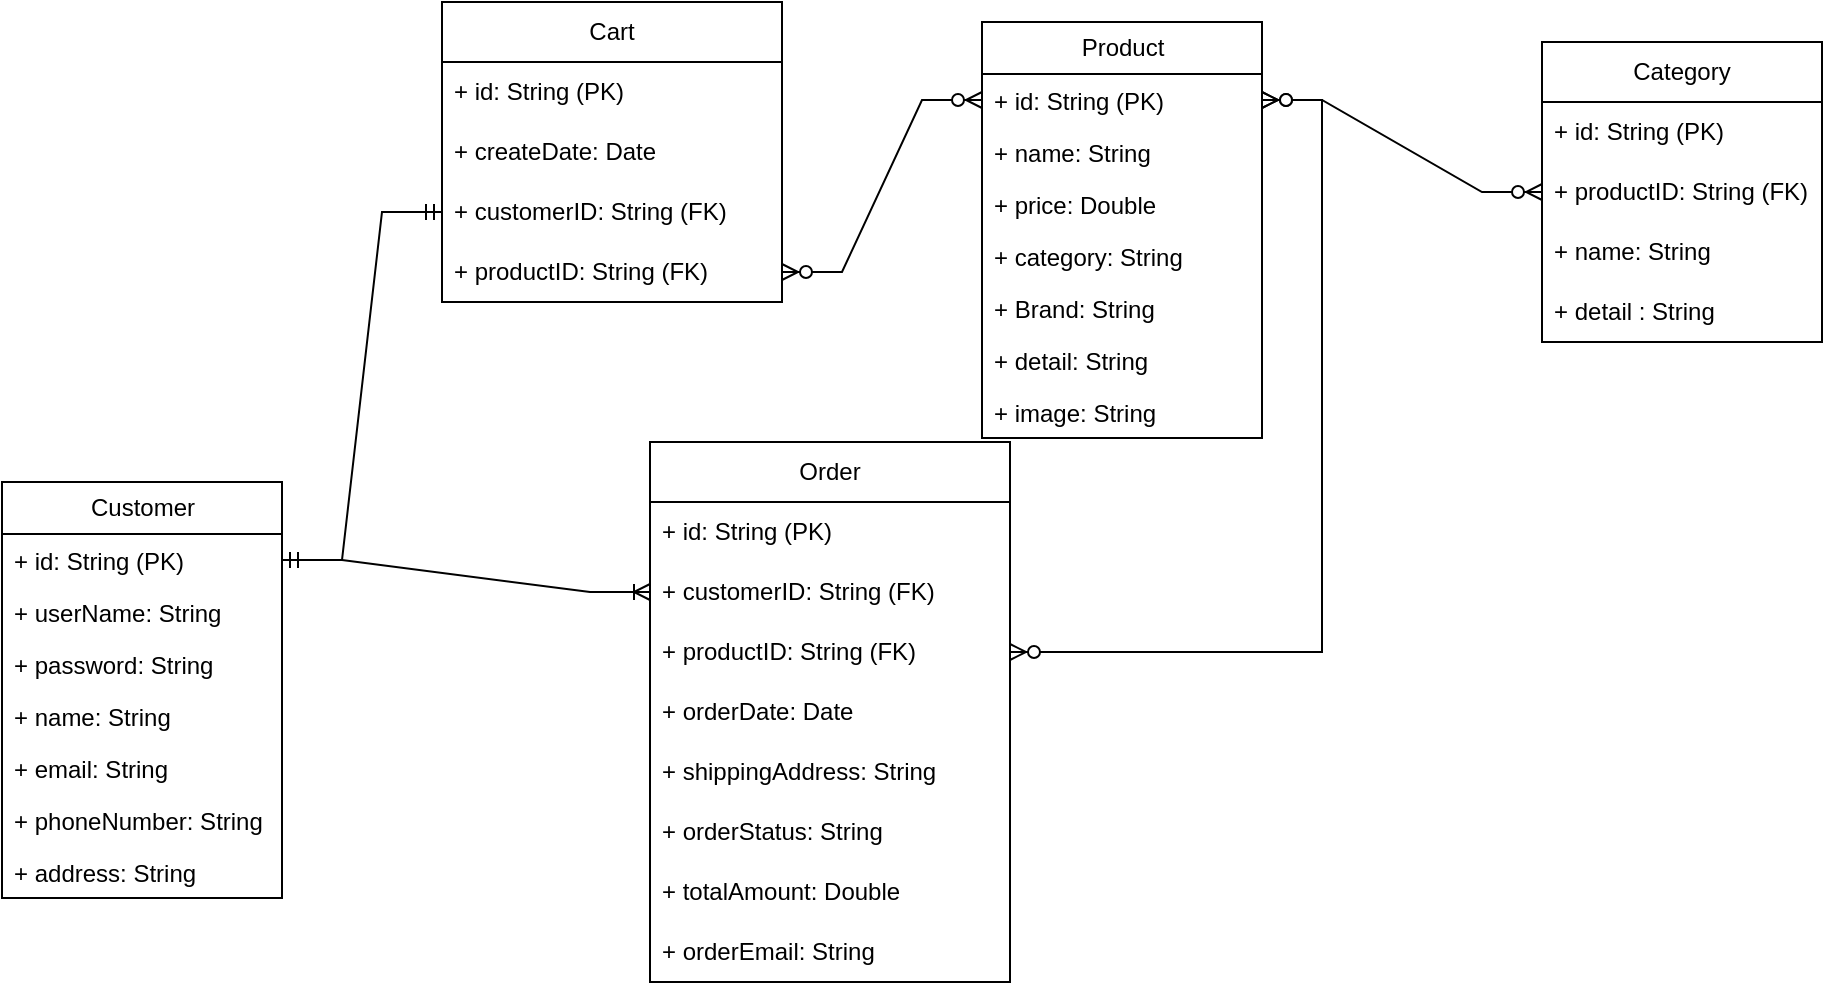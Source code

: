 <mxfile version="24.7.17">
  <diagram name="Trang-1" id="njZZl3vZzI7HbuU0ltzv">
    <mxGraphModel dx="1050" dy="522" grid="1" gridSize="10" guides="1" tooltips="1" connect="1" arrows="1" fold="1" page="1" pageScale="1" pageWidth="827" pageHeight="1169" math="0" shadow="0">
      <root>
        <mxCell id="0" />
        <mxCell id="1" parent="0" />
        <mxCell id="H-eM93KV3evUfod9Bjwc-1" value="Customer" style="swimlane;fontStyle=0;childLayout=stackLayout;horizontal=1;startSize=26;fillColor=none;horizontalStack=0;resizeParent=1;resizeParentMax=0;resizeLast=0;collapsible=1;marginBottom=0;html=1;" parent="1" vertex="1">
          <mxGeometry y="320" width="140" height="208" as="geometry" />
        </mxCell>
        <mxCell id="H-eM93KV3evUfod9Bjwc-2" value="+ id: String (PK)" style="text;strokeColor=none;fillColor=none;align=left;verticalAlign=top;spacingLeft=4;spacingRight=4;overflow=hidden;rotatable=0;points=[[0,0.5],[1,0.5]];portConstraint=eastwest;whiteSpace=wrap;html=1;" parent="H-eM93KV3evUfod9Bjwc-1" vertex="1">
          <mxGeometry y="26" width="140" height="26" as="geometry" />
        </mxCell>
        <mxCell id="H-eM93KV3evUfod9Bjwc-3" value="+ userName: String" style="text;strokeColor=none;fillColor=none;align=left;verticalAlign=top;spacingLeft=4;spacingRight=4;overflow=hidden;rotatable=0;points=[[0,0.5],[1,0.5]];portConstraint=eastwest;whiteSpace=wrap;html=1;" parent="H-eM93KV3evUfod9Bjwc-1" vertex="1">
          <mxGeometry y="52" width="140" height="26" as="geometry" />
        </mxCell>
        <mxCell id="H-eM93KV3evUfod9Bjwc-4" value="+ password: String" style="text;strokeColor=none;fillColor=none;align=left;verticalAlign=top;spacingLeft=4;spacingRight=4;overflow=hidden;rotatable=0;points=[[0,0.5],[1,0.5]];portConstraint=eastwest;whiteSpace=wrap;html=1;" parent="H-eM93KV3evUfod9Bjwc-1" vertex="1">
          <mxGeometry y="78" width="140" height="26" as="geometry" />
        </mxCell>
        <mxCell id="H-eM93KV3evUfod9Bjwc-5" value="+ name:&amp;nbsp;&lt;span style=&quot;color: rgba(0, 0, 0, 0); font-family: monospace; font-size: 0px; text-wrap: nowrap;&quot;&gt;%3CmxGraphModel%3E%3Croot%3E%3CmxCell%20id%3D%220%22%2F%3E%3CmxCell%20id%3D%221%22%20parent%3D%220%22%2F%3E%3CmxCell%20id%3D%222%22%20value%3D%22%2B%20password%3A%20String%22%20style%3D%22text%3BstrokeColor%3Dnone%3BfillColor%3Dnone%3Balign%3Dleft%3BverticalAlign%3Dtop%3BspacingLeft%3D4%3BspacingRight%3D4%3Boverflow%3Dhidden%3Brotatable%3D0%3Bpoints%3D%5B%5B0%2C0.5%5D%2C%5B1%2C0.5%5D%5D%3BportConstraint%3Deastwest%3BwhiteSpace%3Dwrap%3Bhtml%3D1%3B%22%20vertex%3D%221%22%20parent%3D%221%22%3E%3CmxGeometry%20x%3D%22340%22%20y%3D%22298%22%20width%3D%22140%22%20height%3D%2226%22%20as%3D%22geometry%22%2F%3E%3C%2FmxCell%3E%3C%2Froot%3E%3C%2FmxGraphModel%3E&lt;/span&gt;String" style="text;strokeColor=none;fillColor=none;align=left;verticalAlign=top;spacingLeft=4;spacingRight=4;overflow=hidden;rotatable=0;points=[[0,0.5],[1,0.5]];portConstraint=eastwest;whiteSpace=wrap;html=1;" parent="H-eM93KV3evUfod9Bjwc-1" vertex="1">
          <mxGeometry y="104" width="140" height="26" as="geometry" />
        </mxCell>
        <mxCell id="H-eM93KV3evUfod9Bjwc-6" value="+ email: String" style="text;strokeColor=none;fillColor=none;align=left;verticalAlign=top;spacingLeft=4;spacingRight=4;overflow=hidden;rotatable=0;points=[[0,0.5],[1,0.5]];portConstraint=eastwest;whiteSpace=wrap;html=1;" parent="H-eM93KV3evUfod9Bjwc-1" vertex="1">
          <mxGeometry y="130" width="140" height="26" as="geometry" />
        </mxCell>
        <mxCell id="H-eM93KV3evUfod9Bjwc-7" value="+ phoneNumber: String" style="text;strokeColor=none;fillColor=none;align=left;verticalAlign=top;spacingLeft=4;spacingRight=4;overflow=hidden;rotatable=0;points=[[0,0.5],[1,0.5]];portConstraint=eastwest;whiteSpace=wrap;html=1;" parent="H-eM93KV3evUfod9Bjwc-1" vertex="1">
          <mxGeometry y="156" width="140" height="26" as="geometry" />
        </mxCell>
        <mxCell id="H-eM93KV3evUfod9Bjwc-8" value="+ address: String&lt;span style=&quot;color: rgba(0, 0, 0, 0); font-family: monospace; font-size: 0px; text-wrap: nowrap;&quot;&gt;%3CmxGraphModel%3E%3Croot%3E%3CmxCell%20id%3D%220%22%2F%3E%3CmxCell%20id%3D%221%22%20parent%3D%220%22%2F%3E%3CmxCell%20id%3D%222%22%20value%3D%22%2B%20email%3A%20String%22%20style%3D%22text%3BstrokeColor%3Dnone%3BfillColor%3Dnone%3Balign%3Dleft%3BverticalAlign%3Dtop%3BspacingLeft%3D4%3BspacingRight%3D4%3Boverflow%3Dhidden%3Brotatable%3D0%3Bpoints%3D%5B%5B0%2C0.5%5D%2C%5B1%2C0.5%5D%5D%3BportConstraint%3Deastwest%3BwhiteSpace%3Dwrap%3Bhtml%3D1%3B%22%20vertex%3D%221%22%20parent%3D%221%22%3E%3CmxGeometry%20x%3D%22340%22%20y%3D%22350%22%20width%3D%22140%22%20height%3D%2226%22%20as%3D%22geometry%22%2F%3E%3C%2FmxCell%3E%3C%2Froot%3E%3C%2FmxGraphModel%3E&lt;/span&gt;" style="text;strokeColor=none;fillColor=none;align=left;verticalAlign=top;spacingLeft=4;spacingRight=4;overflow=hidden;rotatable=0;points=[[0,0.5],[1,0.5]];portConstraint=eastwest;whiteSpace=wrap;html=1;" parent="H-eM93KV3evUfod9Bjwc-1" vertex="1">
          <mxGeometry y="182" width="140" height="26" as="geometry" />
        </mxCell>
        <mxCell id="H-eM93KV3evUfod9Bjwc-10" value="Product" style="swimlane;fontStyle=0;childLayout=stackLayout;horizontal=1;startSize=26;fillColor=none;horizontalStack=0;resizeParent=1;resizeParentMax=0;resizeLast=0;collapsible=1;marginBottom=0;html=1;" parent="1" vertex="1">
          <mxGeometry x="490" y="90" width="140" height="208" as="geometry" />
        </mxCell>
        <mxCell id="H-eM93KV3evUfod9Bjwc-11" value="+ id: String (PK)" style="text;strokeColor=none;fillColor=none;align=left;verticalAlign=top;spacingLeft=4;spacingRight=4;overflow=hidden;rotatable=0;points=[[0,0.5],[1,0.5]];portConstraint=eastwest;whiteSpace=wrap;html=1;" parent="H-eM93KV3evUfod9Bjwc-10" vertex="1">
          <mxGeometry y="26" width="140" height="26" as="geometry" />
        </mxCell>
        <mxCell id="H-eM93KV3evUfod9Bjwc-12" value="+ name: String" style="text;strokeColor=none;fillColor=none;align=left;verticalAlign=top;spacingLeft=4;spacingRight=4;overflow=hidden;rotatable=0;points=[[0,0.5],[1,0.5]];portConstraint=eastwest;whiteSpace=wrap;html=1;" parent="H-eM93KV3evUfod9Bjwc-10" vertex="1">
          <mxGeometry y="52" width="140" height="26" as="geometry" />
        </mxCell>
        <mxCell id="H-eM93KV3evUfod9Bjwc-13" value="+ price: Double" style="text;strokeColor=none;fillColor=none;align=left;verticalAlign=top;spacingLeft=4;spacingRight=4;overflow=hidden;rotatable=0;points=[[0,0.5],[1,0.5]];portConstraint=eastwest;whiteSpace=wrap;html=1;" parent="H-eM93KV3evUfod9Bjwc-10" vertex="1">
          <mxGeometry y="78" width="140" height="26" as="geometry" />
        </mxCell>
        <mxCell id="H-eM93KV3evUfod9Bjwc-14" value="+ category:&amp;nbsp;&lt;span style=&quot;color: rgba(0, 0, 0, 0); font-family: monospace; font-size: 0px; text-wrap: nowrap;&quot;&gt;%3CmxGraphModel%3E%3Croot%3E%3CmxCell%20id%3D%220%22%2F%3E%3CmxCell%20id%3D%221%22%20parent%3D%220%22%2F%3E%3CmxCell%20id%3D%222%22%20value%3D%22%2B%20password%3A%20String%22%20style%3D%22text%3BstrokeColor%3Dnone%3BfillColor%3Dnone%3Balign%3Dleft%3BverticalAlign%3Dtop%3BspacingLeft%3D4%3BspacingRight%3D4%3Boverflow%3Dhidden%3Brotatable%3D0%3Bpoints%3D%5B%5B0%2C0.5%5D%2C%5B1%2C0.5%5D%5D%3BportConstraint%3Deastwest%3BwhiteSpace%3Dwrap%3Bhtml%3D1%3B%22%20vertex%3D%221%22%20parent%3D%221%22%3E%3CmxGeometry%20x%3D%22340%22%20y%3D%22298%22%20width%3D%22140%22%20height%3D%2226%22%20as%3D%22geometry%22%2F%3E%3C%2FmxCell%3E%3C%2Froot%3E%3C%2FmxGraphModel3E&lt;/span&gt;String" style="text;strokeColor=none;fillColor=none;align=left;verticalAlign=top;spacingLeft=4;spacingRight=4;overflow=hidden;rotatable=0;points=[[0,0.5],[1,0.5]];portConstraint=eastwest;whiteSpace=wrap;html=1;" parent="H-eM93KV3evUfod9Bjwc-10" vertex="1">
          <mxGeometry y="104" width="140" height="26" as="geometry" />
        </mxCell>
        <mxCell id="trQ71umdfGFg-ZQjC3RN-1" value="+ Brand: String" style="text;strokeColor=none;fillColor=none;align=left;verticalAlign=top;spacingLeft=4;spacingRight=4;overflow=hidden;rotatable=0;points=[[0,0.5],[1,0.5]];portConstraint=eastwest;whiteSpace=wrap;html=1;" vertex="1" parent="H-eM93KV3evUfod9Bjwc-10">
          <mxGeometry y="130" width="140" height="26" as="geometry" />
        </mxCell>
        <mxCell id="H-eM93KV3evUfod9Bjwc-15" value="+ detail: String" style="text;strokeColor=none;fillColor=none;align=left;verticalAlign=top;spacingLeft=4;spacingRight=4;overflow=hidden;rotatable=0;points=[[0,0.5],[1,0.5]];portConstraint=eastwest;whiteSpace=wrap;html=1;" parent="H-eM93KV3evUfod9Bjwc-10" vertex="1">
          <mxGeometry y="156" width="140" height="26" as="geometry" />
        </mxCell>
        <mxCell id="zzaJ30Xx6Sc5r-YCZOoo-1" value="+ image: String" style="text;strokeColor=none;fillColor=none;align=left;verticalAlign=top;spacingLeft=4;spacingRight=4;overflow=hidden;rotatable=0;points=[[0,0.5],[1,0.5]];portConstraint=eastwest;whiteSpace=wrap;html=1;" parent="H-eM93KV3evUfod9Bjwc-10" vertex="1">
          <mxGeometry y="182" width="140" height="26" as="geometry" />
        </mxCell>
        <mxCell id="n10Wxte2MFwGt4Q-U3sT-1" value="Order" style="swimlane;fontStyle=0;childLayout=stackLayout;horizontal=1;startSize=30;horizontalStack=0;resizeParent=1;resizeParentMax=0;resizeLast=0;collapsible=1;marginBottom=0;whiteSpace=wrap;html=1;" parent="1" vertex="1">
          <mxGeometry x="324" y="300" width="180" height="270" as="geometry" />
        </mxCell>
        <mxCell id="n10Wxte2MFwGt4Q-U3sT-2" value="+ id: String (PK)" style="text;strokeColor=none;fillColor=none;align=left;verticalAlign=middle;spacingLeft=4;spacingRight=4;overflow=hidden;points=[[0,0.5],[1,0.5]];portConstraint=eastwest;rotatable=0;whiteSpace=wrap;html=1;" parent="n10Wxte2MFwGt4Q-U3sT-1" vertex="1">
          <mxGeometry y="30" width="180" height="30" as="geometry" />
        </mxCell>
        <mxCell id="n10Wxte2MFwGt4Q-U3sT-4" value="+ customerID: String (FK)" style="text;strokeColor=none;fillColor=none;align=left;verticalAlign=middle;spacingLeft=4;spacingRight=4;overflow=hidden;points=[[0,0.5],[1,0.5]];portConstraint=eastwest;rotatable=0;whiteSpace=wrap;html=1;" parent="n10Wxte2MFwGt4Q-U3sT-1" vertex="1">
          <mxGeometry y="60" width="180" height="30" as="geometry" />
        </mxCell>
        <mxCell id="3JI8ifmo2xLfty0UD8sm-5" value="+ productID: String (FK)" style="text;strokeColor=none;fillColor=none;align=left;verticalAlign=middle;spacingLeft=4;spacingRight=4;overflow=hidden;points=[[0,0.5],[1,0.5]];portConstraint=eastwest;rotatable=0;whiteSpace=wrap;html=1;" parent="n10Wxte2MFwGt4Q-U3sT-1" vertex="1">
          <mxGeometry y="90" width="180" height="30" as="geometry" />
        </mxCell>
        <mxCell id="n10Wxte2MFwGt4Q-U3sT-3" value="+ orderDate: Date&amp;nbsp;" style="text;strokeColor=none;fillColor=none;align=left;verticalAlign=middle;spacingLeft=4;spacingRight=4;overflow=hidden;points=[[0,0.5],[1,0.5]];portConstraint=eastwest;rotatable=0;whiteSpace=wrap;html=1;" parent="n10Wxte2MFwGt4Q-U3sT-1" vertex="1">
          <mxGeometry y="120" width="180" height="30" as="geometry" />
        </mxCell>
        <mxCell id="6YcbbHirAQSgFu6zwCjX-5" value="+ shippingAddress: String" style="text;strokeColor=none;fillColor=none;align=left;verticalAlign=middle;spacingLeft=4;spacingRight=4;overflow=hidden;points=[[0,0.5],[1,0.5]];portConstraint=eastwest;rotatable=0;whiteSpace=wrap;html=1;" parent="n10Wxte2MFwGt4Q-U3sT-1" vertex="1">
          <mxGeometry y="150" width="180" height="30" as="geometry" />
        </mxCell>
        <mxCell id="6YcbbHirAQSgFu6zwCjX-6" value="+ orderStatus: String" style="text;strokeColor=none;fillColor=none;align=left;verticalAlign=middle;spacingLeft=4;spacingRight=4;overflow=hidden;points=[[0,0.5],[1,0.5]];portConstraint=eastwest;rotatable=0;whiteSpace=wrap;html=1;" parent="n10Wxte2MFwGt4Q-U3sT-1" vertex="1">
          <mxGeometry y="180" width="180" height="30" as="geometry" />
        </mxCell>
        <mxCell id="n10Wxte2MFwGt4Q-U3sT-7" value="+ totalAmount: Double" style="text;strokeColor=none;fillColor=none;align=left;verticalAlign=middle;spacingLeft=4;spacingRight=4;overflow=hidden;points=[[0,0.5],[1,0.5]];portConstraint=eastwest;rotatable=0;whiteSpace=wrap;html=1;" parent="n10Wxte2MFwGt4Q-U3sT-1" vertex="1">
          <mxGeometry y="210" width="180" height="30" as="geometry" />
        </mxCell>
        <mxCell id="6YcbbHirAQSgFu6zwCjX-7" value="+ orderEmail: String" style="text;strokeColor=none;fillColor=none;align=left;verticalAlign=middle;spacingLeft=4;spacingRight=4;overflow=hidden;points=[[0,0.5],[1,0.5]];portConstraint=eastwest;rotatable=0;whiteSpace=wrap;html=1;" parent="n10Wxte2MFwGt4Q-U3sT-1" vertex="1">
          <mxGeometry y="240" width="180" height="30" as="geometry" />
        </mxCell>
        <mxCell id="n10Wxte2MFwGt4Q-U3sT-10" value="Cart" style="swimlane;fontStyle=0;childLayout=stackLayout;horizontal=1;startSize=30;horizontalStack=0;resizeParent=1;resizeParentMax=0;resizeLast=0;collapsible=1;marginBottom=0;whiteSpace=wrap;html=1;" parent="1" vertex="1">
          <mxGeometry x="220" y="80" width="170" height="150" as="geometry" />
        </mxCell>
        <mxCell id="n10Wxte2MFwGt4Q-U3sT-14" value="+ id: String (PK)" style="text;strokeColor=none;fillColor=none;align=left;verticalAlign=middle;spacingLeft=4;spacingRight=4;overflow=hidden;points=[[0,0.5],[1,0.5]];portConstraint=eastwest;rotatable=0;whiteSpace=wrap;html=1;" parent="n10Wxte2MFwGt4Q-U3sT-10" vertex="1">
          <mxGeometry y="30" width="170" height="30" as="geometry" />
        </mxCell>
        <mxCell id="n10Wxte2MFwGt4Q-U3sT-15" value="+ createDate: Date&amp;nbsp;" style="text;strokeColor=none;fillColor=none;align=left;verticalAlign=middle;spacingLeft=4;spacingRight=4;overflow=hidden;points=[[0,0.5],[1,0.5]];portConstraint=eastwest;rotatable=0;whiteSpace=wrap;html=1;" parent="n10Wxte2MFwGt4Q-U3sT-10" vertex="1">
          <mxGeometry y="60" width="170" height="30" as="geometry" />
        </mxCell>
        <mxCell id="n10Wxte2MFwGt4Q-U3sT-16" value="+ customerID: String (FK)" style="text;strokeColor=none;fillColor=none;align=left;verticalAlign=middle;spacingLeft=4;spacingRight=4;overflow=hidden;points=[[0,0.5],[1,0.5]];portConstraint=eastwest;rotatable=0;whiteSpace=wrap;html=1;" parent="n10Wxte2MFwGt4Q-U3sT-10" vertex="1">
          <mxGeometry y="90" width="170" height="30" as="geometry" />
        </mxCell>
        <mxCell id="n10Wxte2MFwGt4Q-U3sT-17" value="+ productID: String (FK)" style="text;strokeColor=none;fillColor=none;align=left;verticalAlign=middle;spacingLeft=4;spacingRight=4;overflow=hidden;points=[[0,0.5],[1,0.5]];portConstraint=eastwest;rotatable=0;whiteSpace=wrap;html=1;" parent="n10Wxte2MFwGt4Q-U3sT-10" vertex="1">
          <mxGeometry y="120" width="170" height="30" as="geometry" />
        </mxCell>
        <mxCell id="6YcbbHirAQSgFu6zwCjX-12" value="Category" style="swimlane;fontStyle=0;childLayout=stackLayout;horizontal=1;startSize=30;horizontalStack=0;resizeParent=1;resizeParentMax=0;resizeLast=0;collapsible=1;marginBottom=0;whiteSpace=wrap;html=1;" parent="1" vertex="1">
          <mxGeometry x="770" y="100" width="140" height="150" as="geometry" />
        </mxCell>
        <mxCell id="6YcbbHirAQSgFu6zwCjX-13" value="+ id: String (PK)" style="text;strokeColor=none;fillColor=none;align=left;verticalAlign=middle;spacingLeft=4;spacingRight=4;overflow=hidden;points=[[0,0.5],[1,0.5]];portConstraint=eastwest;rotatable=0;whiteSpace=wrap;html=1;" parent="6YcbbHirAQSgFu6zwCjX-12" vertex="1">
          <mxGeometry y="30" width="140" height="30" as="geometry" />
        </mxCell>
        <mxCell id="3JI8ifmo2xLfty0UD8sm-12" value="+ productID: String (FK)" style="text;strokeColor=none;fillColor=none;align=left;verticalAlign=middle;spacingLeft=4;spacingRight=4;overflow=hidden;points=[[0,0.5],[1,0.5]];portConstraint=eastwest;rotatable=0;whiteSpace=wrap;html=1;" parent="6YcbbHirAQSgFu6zwCjX-12" vertex="1">
          <mxGeometry y="60" width="140" height="30" as="geometry" />
        </mxCell>
        <mxCell id="6YcbbHirAQSgFu6zwCjX-14" value="+ name: String" style="text;strokeColor=none;fillColor=none;align=left;verticalAlign=middle;spacingLeft=4;spacingRight=4;overflow=hidden;points=[[0,0.5],[1,0.5]];portConstraint=eastwest;rotatable=0;whiteSpace=wrap;html=1;" parent="6YcbbHirAQSgFu6zwCjX-12" vertex="1">
          <mxGeometry y="90" width="140" height="30" as="geometry" />
        </mxCell>
        <mxCell id="6YcbbHirAQSgFu6zwCjX-15" value="+ detail : String" style="text;strokeColor=none;fillColor=none;align=left;verticalAlign=middle;spacingLeft=4;spacingRight=4;overflow=hidden;points=[[0,0.5],[1,0.5]];portConstraint=eastwest;rotatable=0;whiteSpace=wrap;html=1;" parent="6YcbbHirAQSgFu6zwCjX-12" vertex="1">
          <mxGeometry y="120" width="140" height="30" as="geometry" />
        </mxCell>
        <mxCell id="3JI8ifmo2xLfty0UD8sm-4" value="" style="edgeStyle=entityRelationEdgeStyle;fontSize=12;html=1;endArrow=ERzeroToMany;endFill=1;startArrow=ERzeroToMany;rounded=0;exitX=1;exitY=0.5;exitDx=0;exitDy=0;" parent="1" source="3JI8ifmo2xLfty0UD8sm-5" target="H-eM93KV3evUfod9Bjwc-11" edge="1">
          <mxGeometry width="100" height="100" relative="1" as="geometry">
            <mxPoint x="490" y="420" as="sourcePoint" />
            <mxPoint x="590" y="320" as="targetPoint" />
            <Array as="points">
              <mxPoint x="510" y="560" />
              <mxPoint x="690" y="340" />
              <mxPoint x="650" y="390" />
              <mxPoint x="670" y="390" />
              <mxPoint x="680" y="390" />
            </Array>
          </mxGeometry>
        </mxCell>
        <mxCell id="3JI8ifmo2xLfty0UD8sm-7" value="" style="edgeStyle=entityRelationEdgeStyle;fontSize=12;html=1;endArrow=ERoneToMany;startArrow=ERmandOne;rounded=0;exitX=1;exitY=0.5;exitDx=0;exitDy=0;entryX=0;entryY=0.5;entryDx=0;entryDy=0;" parent="1" source="H-eM93KV3evUfod9Bjwc-2" target="n10Wxte2MFwGt4Q-U3sT-4" edge="1">
          <mxGeometry width="100" height="100" relative="1" as="geometry">
            <mxPoint x="490" y="520" as="sourcePoint" />
            <mxPoint x="590" y="420" as="targetPoint" />
          </mxGeometry>
        </mxCell>
        <mxCell id="3JI8ifmo2xLfty0UD8sm-8" value="" style="edgeStyle=entityRelationEdgeStyle;fontSize=12;html=1;endArrow=ERmandOne;startArrow=ERmandOne;rounded=0;exitX=1;exitY=0.5;exitDx=0;exitDy=0;entryX=0;entryY=0.5;entryDx=0;entryDy=0;" parent="1" source="H-eM93KV3evUfod9Bjwc-2" target="n10Wxte2MFwGt4Q-U3sT-16" edge="1">
          <mxGeometry width="100" height="100" relative="1" as="geometry">
            <mxPoint x="350" y="420" as="sourcePoint" />
            <mxPoint x="450" y="320" as="targetPoint" />
          </mxGeometry>
        </mxCell>
        <mxCell id="3JI8ifmo2xLfty0UD8sm-9" value="" style="edgeStyle=entityRelationEdgeStyle;fontSize=12;html=1;endArrow=ERzeroToMany;endFill=1;startArrow=ERzeroToMany;rounded=0;exitX=1;exitY=0.5;exitDx=0;exitDy=0;entryX=0;entryY=0.5;entryDx=0;entryDy=0;" parent="1" source="n10Wxte2MFwGt4Q-U3sT-17" target="H-eM93KV3evUfod9Bjwc-11" edge="1">
          <mxGeometry width="100" height="100" relative="1" as="geometry">
            <mxPoint x="350" y="320" as="sourcePoint" />
            <mxPoint x="450" y="220" as="targetPoint" />
          </mxGeometry>
        </mxCell>
        <mxCell id="3JI8ifmo2xLfty0UD8sm-10" value="" style="edgeStyle=entityRelationEdgeStyle;fontSize=12;html=1;endArrow=ERzeroToMany;endFill=1;startArrow=ERzeroToMany;rounded=0;entryX=0;entryY=0.5;entryDx=0;entryDy=0;exitX=1;exitY=0.5;exitDx=0;exitDy=0;" parent="1" source="H-eM93KV3evUfod9Bjwc-11" target="3JI8ifmo2xLfty0UD8sm-12" edge="1">
          <mxGeometry width="100" height="100" relative="1" as="geometry">
            <mxPoint x="640" y="130" as="sourcePoint" />
            <mxPoint x="730" y="240" as="targetPoint" />
          </mxGeometry>
        </mxCell>
      </root>
    </mxGraphModel>
  </diagram>
</mxfile>
